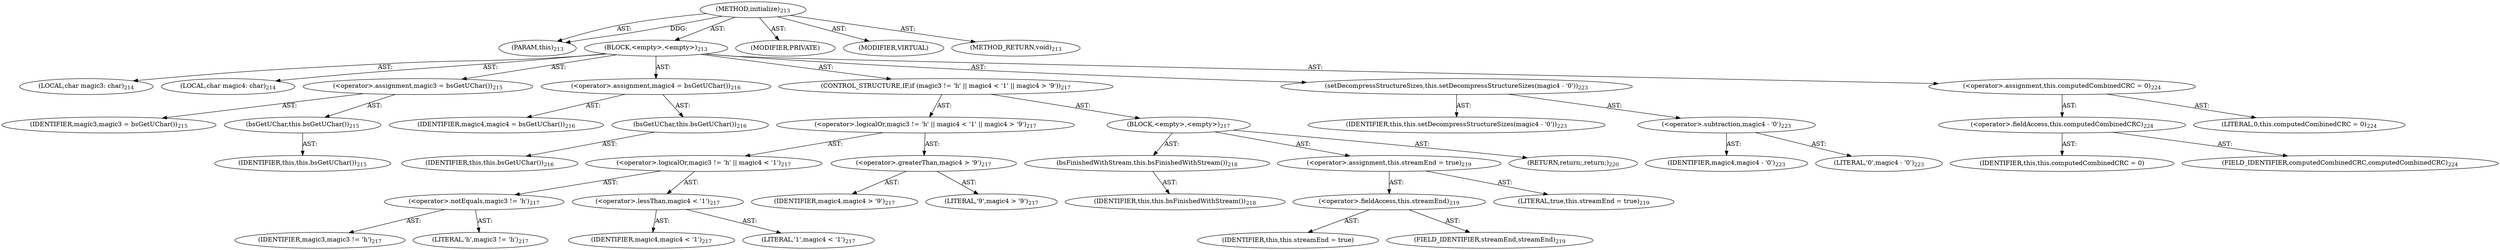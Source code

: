 digraph "initialize" {  
"111669149703" [label = <(METHOD,initialize)<SUB>213</SUB>> ]
"115964116993" [label = <(PARAM,this)<SUB>213</SUB>> ]
"25769803792" [label = <(BLOCK,&lt;empty&gt;,&lt;empty&gt;)<SUB>213</SUB>> ]
"94489280514" [label = <(LOCAL,char magic3: char)<SUB>214</SUB>> ]
"94489280515" [label = <(LOCAL,char magic4: char)<SUB>214</SUB>> ]
"30064771167" [label = <(&lt;operator&gt;.assignment,magic3 = bsGetUChar())<SUB>215</SUB>> ]
"68719476850" [label = <(IDENTIFIER,magic3,magic3 = bsGetUChar())<SUB>215</SUB>> ]
"30064771168" [label = <(bsGetUChar,this.bsGetUChar())<SUB>215</SUB>> ]
"68719476740" [label = <(IDENTIFIER,this,this.bsGetUChar())<SUB>215</SUB>> ]
"30064771169" [label = <(&lt;operator&gt;.assignment,magic4 = bsGetUChar())<SUB>216</SUB>> ]
"68719476851" [label = <(IDENTIFIER,magic4,magic4 = bsGetUChar())<SUB>216</SUB>> ]
"30064771170" [label = <(bsGetUChar,this.bsGetUChar())<SUB>216</SUB>> ]
"68719476741" [label = <(IDENTIFIER,this,this.bsGetUChar())<SUB>216</SUB>> ]
"47244640269" [label = <(CONTROL_STRUCTURE,IF,if (magic3 != 'h' || magic4 &lt; '1' || magic4 &gt; '9'))<SUB>217</SUB>> ]
"30064771171" [label = <(&lt;operator&gt;.logicalOr,magic3 != 'h' || magic4 &lt; '1' || magic4 &gt; '9')<SUB>217</SUB>> ]
"30064771172" [label = <(&lt;operator&gt;.logicalOr,magic3 != 'h' || magic4 &lt; '1')<SUB>217</SUB>> ]
"30064771173" [label = <(&lt;operator&gt;.notEquals,magic3 != 'h')<SUB>217</SUB>> ]
"68719476852" [label = <(IDENTIFIER,magic3,magic3 != 'h')<SUB>217</SUB>> ]
"90194313231" [label = <(LITERAL,'h',magic3 != 'h')<SUB>217</SUB>> ]
"30064771174" [label = <(&lt;operator&gt;.lessThan,magic4 &lt; '1')<SUB>217</SUB>> ]
"68719476853" [label = <(IDENTIFIER,magic4,magic4 &lt; '1')<SUB>217</SUB>> ]
"90194313232" [label = <(LITERAL,'1',magic4 &lt; '1')<SUB>217</SUB>> ]
"30064771175" [label = <(&lt;operator&gt;.greaterThan,magic4 &gt; '9')<SUB>217</SUB>> ]
"68719476854" [label = <(IDENTIFIER,magic4,magic4 &gt; '9')<SUB>217</SUB>> ]
"90194313233" [label = <(LITERAL,'9',magic4 &gt; '9')<SUB>217</SUB>> ]
"25769803793" [label = <(BLOCK,&lt;empty&gt;,&lt;empty&gt;)<SUB>217</SUB>> ]
"30064771176" [label = <(bsFinishedWithStream,this.bsFinishedWithStream())<SUB>218</SUB>> ]
"68719476742" [label = <(IDENTIFIER,this,this.bsFinishedWithStream())<SUB>218</SUB>> ]
"30064771177" [label = <(&lt;operator&gt;.assignment,this.streamEnd = true)<SUB>219</SUB>> ]
"30064771178" [label = <(&lt;operator&gt;.fieldAccess,this.streamEnd)<SUB>219</SUB>> ]
"68719476855" [label = <(IDENTIFIER,this,this.streamEnd = true)> ]
"55834574886" [label = <(FIELD_IDENTIFIER,streamEnd,streamEnd)<SUB>219</SUB>> ]
"90194313234" [label = <(LITERAL,true,this.streamEnd = true)<SUB>219</SUB>> ]
"146028888066" [label = <(RETURN,return;,return;)<SUB>220</SUB>> ]
"30064771179" [label = <(setDecompressStructureSizes,this.setDecompressStructureSizes(magic4 - '0'))<SUB>223</SUB>> ]
"68719476743" [label = <(IDENTIFIER,this,this.setDecompressStructureSizes(magic4 - '0'))<SUB>223</SUB>> ]
"30064771180" [label = <(&lt;operator&gt;.subtraction,magic4 - '0')<SUB>223</SUB>> ]
"68719476856" [label = <(IDENTIFIER,magic4,magic4 - '0')<SUB>223</SUB>> ]
"90194313235" [label = <(LITERAL,'0',magic4 - '0')<SUB>223</SUB>> ]
"30064771181" [label = <(&lt;operator&gt;.assignment,this.computedCombinedCRC = 0)<SUB>224</SUB>> ]
"30064771182" [label = <(&lt;operator&gt;.fieldAccess,this.computedCombinedCRC)<SUB>224</SUB>> ]
"68719476857" [label = <(IDENTIFIER,this,this.computedCombinedCRC = 0)> ]
"55834574887" [label = <(FIELD_IDENTIFIER,computedCombinedCRC,computedCombinedCRC)<SUB>224</SUB>> ]
"90194313236" [label = <(LITERAL,0,this.computedCombinedCRC = 0)<SUB>224</SUB>> ]
"133143986232" [label = <(MODIFIER,PRIVATE)> ]
"133143986233" [label = <(MODIFIER,VIRTUAL)> ]
"128849018887" [label = <(METHOD_RETURN,void)<SUB>213</SUB>> ]
  "111669149703" -> "115964116993"  [ label = "AST: "] 
  "111669149703" -> "25769803792"  [ label = "AST: "] 
  "111669149703" -> "133143986232"  [ label = "AST: "] 
  "111669149703" -> "133143986233"  [ label = "AST: "] 
  "111669149703" -> "128849018887"  [ label = "AST: "] 
  "25769803792" -> "94489280514"  [ label = "AST: "] 
  "25769803792" -> "94489280515"  [ label = "AST: "] 
  "25769803792" -> "30064771167"  [ label = "AST: "] 
  "25769803792" -> "30064771169"  [ label = "AST: "] 
  "25769803792" -> "47244640269"  [ label = "AST: "] 
  "25769803792" -> "30064771179"  [ label = "AST: "] 
  "25769803792" -> "30064771181"  [ label = "AST: "] 
  "30064771167" -> "68719476850"  [ label = "AST: "] 
  "30064771167" -> "30064771168"  [ label = "AST: "] 
  "30064771168" -> "68719476740"  [ label = "AST: "] 
  "30064771169" -> "68719476851"  [ label = "AST: "] 
  "30064771169" -> "30064771170"  [ label = "AST: "] 
  "30064771170" -> "68719476741"  [ label = "AST: "] 
  "47244640269" -> "30064771171"  [ label = "AST: "] 
  "47244640269" -> "25769803793"  [ label = "AST: "] 
  "30064771171" -> "30064771172"  [ label = "AST: "] 
  "30064771171" -> "30064771175"  [ label = "AST: "] 
  "30064771172" -> "30064771173"  [ label = "AST: "] 
  "30064771172" -> "30064771174"  [ label = "AST: "] 
  "30064771173" -> "68719476852"  [ label = "AST: "] 
  "30064771173" -> "90194313231"  [ label = "AST: "] 
  "30064771174" -> "68719476853"  [ label = "AST: "] 
  "30064771174" -> "90194313232"  [ label = "AST: "] 
  "30064771175" -> "68719476854"  [ label = "AST: "] 
  "30064771175" -> "90194313233"  [ label = "AST: "] 
  "25769803793" -> "30064771176"  [ label = "AST: "] 
  "25769803793" -> "30064771177"  [ label = "AST: "] 
  "25769803793" -> "146028888066"  [ label = "AST: "] 
  "30064771176" -> "68719476742"  [ label = "AST: "] 
  "30064771177" -> "30064771178"  [ label = "AST: "] 
  "30064771177" -> "90194313234"  [ label = "AST: "] 
  "30064771178" -> "68719476855"  [ label = "AST: "] 
  "30064771178" -> "55834574886"  [ label = "AST: "] 
  "30064771179" -> "68719476743"  [ label = "AST: "] 
  "30064771179" -> "30064771180"  [ label = "AST: "] 
  "30064771180" -> "68719476856"  [ label = "AST: "] 
  "30064771180" -> "90194313235"  [ label = "AST: "] 
  "30064771181" -> "30064771182"  [ label = "AST: "] 
  "30064771181" -> "90194313236"  [ label = "AST: "] 
  "30064771182" -> "68719476857"  [ label = "AST: "] 
  "30064771182" -> "55834574887"  [ label = "AST: "] 
  "111669149703" -> "115964116993"  [ label = "DDG: "] 
}
